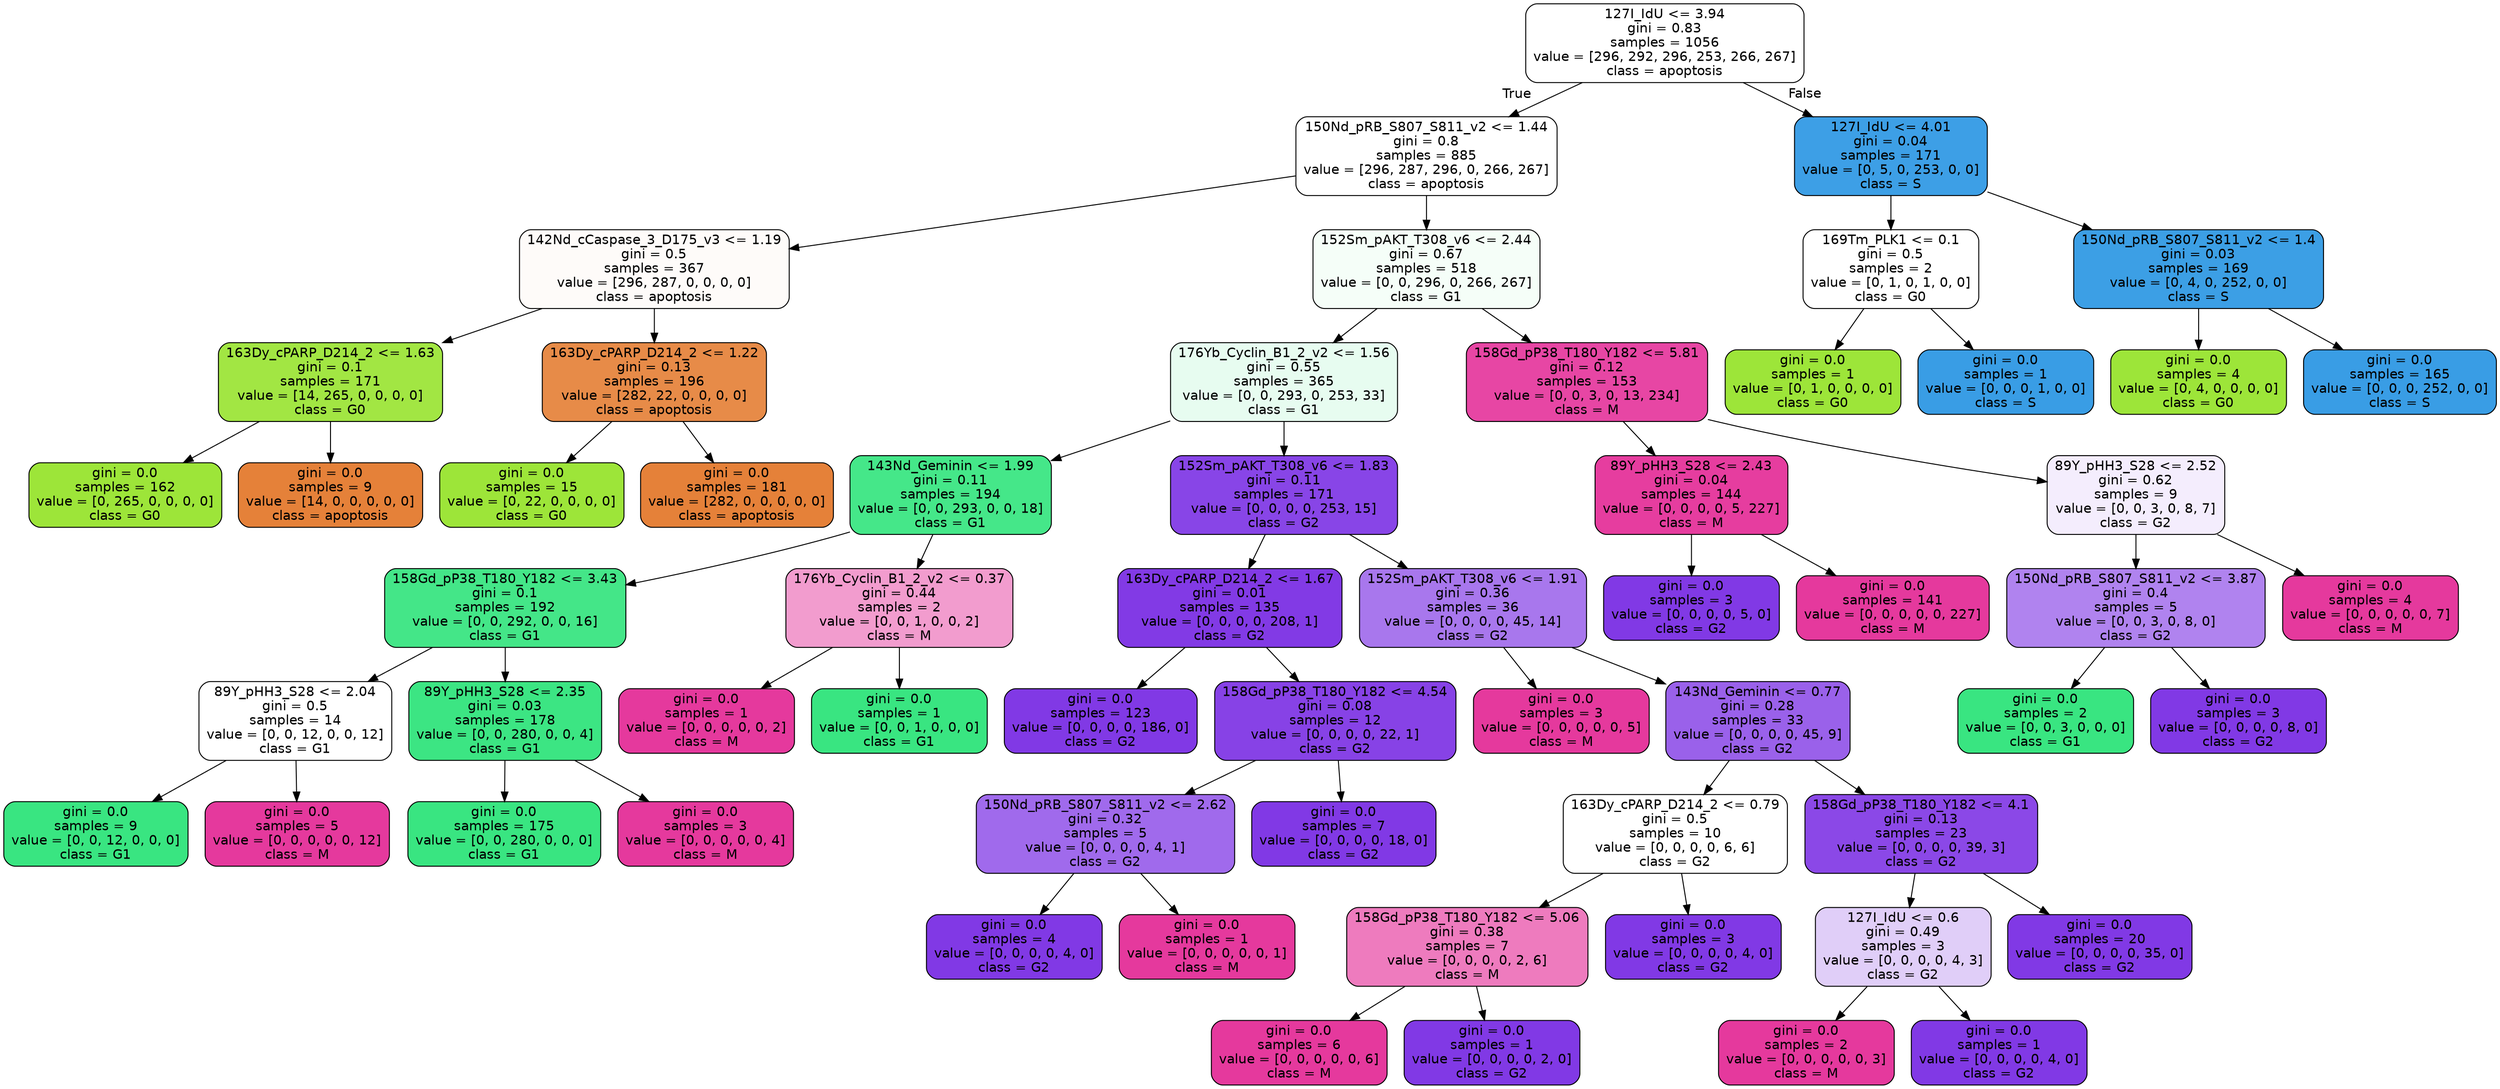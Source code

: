 digraph Tree {
node [shape=box, style="filled, rounded", color="black", fontname=helvetica] ;
edge [fontname=helvetica] ;
0 [label="127I_IdU <= 3.94\ngini = 0.83\nsamples = 1056\nvalue = [296, 292, 296, 253, 266, 267]\nclass = apoptosis", fillcolor="#ffffff"] ;
1 [label="150Nd_pRB_S807_S811_v2 <= 1.44\ngini = 0.8\nsamples = 885\nvalue = [296, 287, 296, 0, 266, 267]\nclass = apoptosis", fillcolor="#ffffff"] ;
0 -> 1 [labeldistance=2.5, labelangle=45, headlabel="True"] ;
2 [label="142Nd_cCaspase_3_D175_v3 <= 1.19\ngini = 0.5\nsamples = 367\nvalue = [296, 287, 0, 0, 0, 0]\nclass = apoptosis", fillcolor="#fefbf9"] ;
1 -> 2 ;
3 [label="163Dy_cPARP_D214_2 <= 1.63\ngini = 0.1\nsamples = 171\nvalue = [14, 265, 0, 0, 0, 0]\nclass = G0", fillcolor="#a2e643"] ;
2 -> 3 ;
4 [label="gini = 0.0\nsamples = 162\nvalue = [0, 265, 0, 0, 0, 0]\nclass = G0", fillcolor="#9de539"] ;
3 -> 4 ;
5 [label="gini = 0.0\nsamples = 9\nvalue = [14, 0, 0, 0, 0, 0]\nclass = apoptosis", fillcolor="#e58139"] ;
3 -> 5 ;
6 [label="163Dy_cPARP_D214_2 <= 1.22\ngini = 0.13\nsamples = 196\nvalue = [282, 22, 0, 0, 0, 0]\nclass = apoptosis", fillcolor="#e78b48"] ;
2 -> 6 ;
7 [label="gini = 0.0\nsamples = 15\nvalue = [0, 22, 0, 0, 0, 0]\nclass = G0", fillcolor="#9de539"] ;
6 -> 7 ;
8 [label="gini = 0.0\nsamples = 181\nvalue = [282, 0, 0, 0, 0, 0]\nclass = apoptosis", fillcolor="#e58139"] ;
6 -> 8 ;
9 [label="152Sm_pAKT_T308_v6 <= 2.44\ngini = 0.67\nsamples = 518\nvalue = [0, 0, 296, 0, 266, 267]\nclass = G1", fillcolor="#f5fef8"] ;
1 -> 9 ;
10 [label="176Yb_Cyclin_B1_2_v2 <= 1.56\ngini = 0.55\nsamples = 365\nvalue = [0, 0, 293, 0, 253, 33]\nclass = G1", fillcolor="#e7fcf0"] ;
9 -> 10 ;
11 [label="143Nd_Geminin <= 1.99\ngini = 0.11\nsamples = 194\nvalue = [0, 0, 293, 0, 0, 18]\nclass = G1", fillcolor="#45e789"] ;
10 -> 11 ;
12 [label="158Gd_pP38_T180_Y182 <= 3.43\ngini = 0.1\nsamples = 192\nvalue = [0, 0, 292, 0, 0, 16]\nclass = G1", fillcolor="#44e688"] ;
11 -> 12 ;
13 [label="89Y_pHH3_S28 <= 2.04\ngini = 0.5\nsamples = 14\nvalue = [0, 0, 12, 0, 0, 12]\nclass = G1", fillcolor="#ffffff"] ;
12 -> 13 ;
14 [label="gini = 0.0\nsamples = 9\nvalue = [0, 0, 12, 0, 0, 0]\nclass = G1", fillcolor="#39e581"] ;
13 -> 14 ;
15 [label="gini = 0.0\nsamples = 5\nvalue = [0, 0, 0, 0, 0, 12]\nclass = M", fillcolor="#e5399d"] ;
13 -> 15 ;
16 [label="89Y_pHH3_S28 <= 2.35\ngini = 0.03\nsamples = 178\nvalue = [0, 0, 280, 0, 0, 4]\nclass = G1", fillcolor="#3ce583"] ;
12 -> 16 ;
17 [label="gini = 0.0\nsamples = 175\nvalue = [0, 0, 280, 0, 0, 0]\nclass = G1", fillcolor="#39e581"] ;
16 -> 17 ;
18 [label="gini = 0.0\nsamples = 3\nvalue = [0, 0, 0, 0, 0, 4]\nclass = M", fillcolor="#e5399d"] ;
16 -> 18 ;
19 [label="176Yb_Cyclin_B1_2_v2 <= 0.37\ngini = 0.44\nsamples = 2\nvalue = [0, 0, 1, 0, 0, 2]\nclass = M", fillcolor="#f29cce"] ;
11 -> 19 ;
20 [label="gini = 0.0\nsamples = 1\nvalue = [0, 0, 0, 0, 0, 2]\nclass = M", fillcolor="#e5399d"] ;
19 -> 20 ;
21 [label="gini = 0.0\nsamples = 1\nvalue = [0, 0, 1, 0, 0, 0]\nclass = G1", fillcolor="#39e581"] ;
19 -> 21 ;
22 [label="152Sm_pAKT_T308_v6 <= 1.83\ngini = 0.11\nsamples = 171\nvalue = [0, 0, 0, 0, 253, 15]\nclass = G2", fillcolor="#8845e7"] ;
10 -> 22 ;
23 [label="163Dy_cPARP_D214_2 <= 1.67\ngini = 0.01\nsamples = 135\nvalue = [0, 0, 0, 0, 208, 1]\nclass = G2", fillcolor="#823ae5"] ;
22 -> 23 ;
24 [label="gini = 0.0\nsamples = 123\nvalue = [0, 0, 0, 0, 186, 0]\nclass = G2", fillcolor="#8139e5"] ;
23 -> 24 ;
25 [label="158Gd_pP38_T180_Y182 <= 4.54\ngini = 0.08\nsamples = 12\nvalue = [0, 0, 0, 0, 22, 1]\nclass = G2", fillcolor="#8742e6"] ;
23 -> 25 ;
26 [label="150Nd_pRB_S807_S811_v2 <= 2.62\ngini = 0.32\nsamples = 5\nvalue = [0, 0, 0, 0, 4, 1]\nclass = G2", fillcolor="#a06aec"] ;
25 -> 26 ;
27 [label="gini = 0.0\nsamples = 4\nvalue = [0, 0, 0, 0, 4, 0]\nclass = G2", fillcolor="#8139e5"] ;
26 -> 27 ;
28 [label="gini = 0.0\nsamples = 1\nvalue = [0, 0, 0, 0, 0, 1]\nclass = M", fillcolor="#e5399d"] ;
26 -> 28 ;
29 [label="gini = 0.0\nsamples = 7\nvalue = [0, 0, 0, 0, 18, 0]\nclass = G2", fillcolor="#8139e5"] ;
25 -> 29 ;
30 [label="152Sm_pAKT_T308_v6 <= 1.91\ngini = 0.36\nsamples = 36\nvalue = [0, 0, 0, 0, 45, 14]\nclass = G2", fillcolor="#a877ed"] ;
22 -> 30 ;
31 [label="gini = 0.0\nsamples = 3\nvalue = [0, 0, 0, 0, 0, 5]\nclass = M", fillcolor="#e5399d"] ;
30 -> 31 ;
32 [label="143Nd_Geminin <= 0.77\ngini = 0.28\nsamples = 33\nvalue = [0, 0, 0, 0, 45, 9]\nclass = G2", fillcolor="#9a61ea"] ;
30 -> 32 ;
33 [label="163Dy_cPARP_D214_2 <= 0.79\ngini = 0.5\nsamples = 10\nvalue = [0, 0, 0, 0, 6, 6]\nclass = G2", fillcolor="#ffffff"] ;
32 -> 33 ;
34 [label="158Gd_pP38_T180_Y182 <= 5.06\ngini = 0.38\nsamples = 7\nvalue = [0, 0, 0, 0, 2, 6]\nclass = M", fillcolor="#ee7bbe"] ;
33 -> 34 ;
35 [label="gini = 0.0\nsamples = 6\nvalue = [0, 0, 0, 0, 0, 6]\nclass = M", fillcolor="#e5399d"] ;
34 -> 35 ;
36 [label="gini = 0.0\nsamples = 1\nvalue = [0, 0, 0, 0, 2, 0]\nclass = G2", fillcolor="#8139e5"] ;
34 -> 36 ;
37 [label="gini = 0.0\nsamples = 3\nvalue = [0, 0, 0, 0, 4, 0]\nclass = G2", fillcolor="#8139e5"] ;
33 -> 37 ;
38 [label="158Gd_pP38_T180_Y182 <= 4.1\ngini = 0.13\nsamples = 23\nvalue = [0, 0, 0, 0, 39, 3]\nclass = G2", fillcolor="#8b48e7"] ;
32 -> 38 ;
39 [label="127I_IdU <= 0.6\ngini = 0.49\nsamples = 3\nvalue = [0, 0, 0, 0, 4, 3]\nclass = G2", fillcolor="#e0cef8"] ;
38 -> 39 ;
40 [label="gini = 0.0\nsamples = 2\nvalue = [0, 0, 0, 0, 0, 3]\nclass = M", fillcolor="#e5399d"] ;
39 -> 40 ;
41 [label="gini = 0.0\nsamples = 1\nvalue = [0, 0, 0, 0, 4, 0]\nclass = G2", fillcolor="#8139e5"] ;
39 -> 41 ;
42 [label="gini = 0.0\nsamples = 20\nvalue = [0, 0, 0, 0, 35, 0]\nclass = G2", fillcolor="#8139e5"] ;
38 -> 42 ;
43 [label="158Gd_pP38_T180_Y182 <= 5.81\ngini = 0.12\nsamples = 153\nvalue = [0, 0, 3, 0, 13, 234]\nclass = M", fillcolor="#e746a4"] ;
9 -> 43 ;
44 [label="89Y_pHH3_S28 <= 2.43\ngini = 0.04\nsamples = 144\nvalue = [0, 0, 0, 0, 5, 227]\nclass = M", fillcolor="#e63d9f"] ;
43 -> 44 ;
45 [label="gini = 0.0\nsamples = 3\nvalue = [0, 0, 0, 0, 5, 0]\nclass = G2", fillcolor="#8139e5"] ;
44 -> 45 ;
46 [label="gini = 0.0\nsamples = 141\nvalue = [0, 0, 0, 0, 0, 227]\nclass = M", fillcolor="#e5399d"] ;
44 -> 46 ;
47 [label="89Y_pHH3_S28 <= 2.52\ngini = 0.62\nsamples = 9\nvalue = [0, 0, 3, 0, 8, 7]\nclass = G2", fillcolor="#f4edfd"] ;
43 -> 47 ;
48 [label="150Nd_pRB_S807_S811_v2 <= 3.87\ngini = 0.4\nsamples = 5\nvalue = [0, 0, 3, 0, 8, 0]\nclass = G2", fillcolor="#b083ef"] ;
47 -> 48 ;
49 [label="gini = 0.0\nsamples = 2\nvalue = [0, 0, 3, 0, 0, 0]\nclass = G1", fillcolor="#39e581"] ;
48 -> 49 ;
50 [label="gini = 0.0\nsamples = 3\nvalue = [0, 0, 0, 0, 8, 0]\nclass = G2", fillcolor="#8139e5"] ;
48 -> 50 ;
51 [label="gini = 0.0\nsamples = 4\nvalue = [0, 0, 0, 0, 0, 7]\nclass = M", fillcolor="#e5399d"] ;
47 -> 51 ;
52 [label="127I_IdU <= 4.01\ngini = 0.04\nsamples = 171\nvalue = [0, 5, 0, 253, 0, 0]\nclass = S", fillcolor="#3d9fe6"] ;
0 -> 52 [labeldistance=2.5, labelangle=-45, headlabel="False"] ;
53 [label="169Tm_PLK1 <= 0.1\ngini = 0.5\nsamples = 2\nvalue = [0, 1, 0, 1, 0, 0]\nclass = G0", fillcolor="#ffffff"] ;
52 -> 53 ;
54 [label="gini = 0.0\nsamples = 1\nvalue = [0, 1, 0, 0, 0, 0]\nclass = G0", fillcolor="#9de539"] ;
53 -> 54 ;
55 [label="gini = 0.0\nsamples = 1\nvalue = [0, 0, 0, 1, 0, 0]\nclass = S", fillcolor="#399de5"] ;
53 -> 55 ;
56 [label="150Nd_pRB_S807_S811_v2 <= 1.4\ngini = 0.03\nsamples = 169\nvalue = [0, 4, 0, 252, 0, 0]\nclass = S", fillcolor="#3c9fe5"] ;
52 -> 56 ;
57 [label="gini = 0.0\nsamples = 4\nvalue = [0, 4, 0, 0, 0, 0]\nclass = G0", fillcolor="#9de539"] ;
56 -> 57 ;
58 [label="gini = 0.0\nsamples = 165\nvalue = [0, 0, 0, 252, 0, 0]\nclass = S", fillcolor="#399de5"] ;
56 -> 58 ;
}